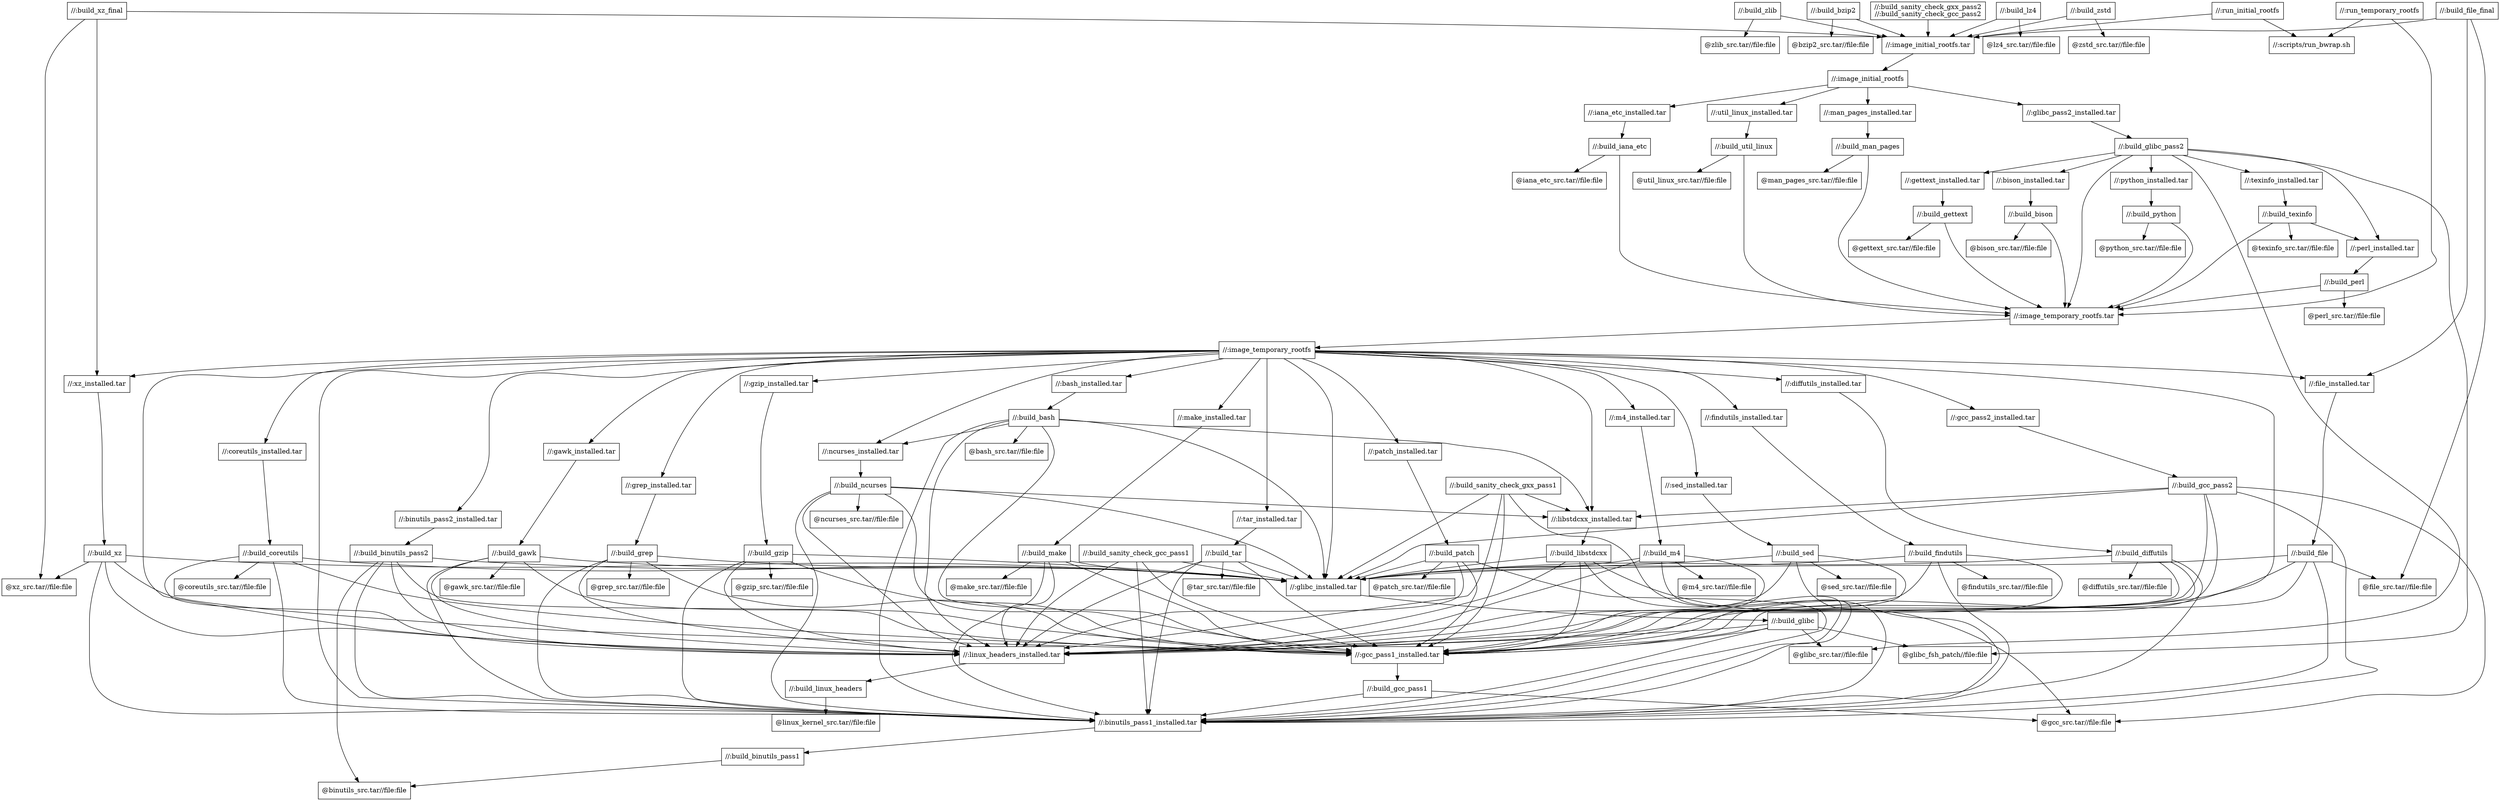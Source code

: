 digraph mygraph {
  node [shape=box];
  "//:build_sanity_check_gcc_pass1"
  "//:build_sanity_check_gcc_pass1" -> "//:binutils_pass1_installed.tar"
  "//:build_sanity_check_gcc_pass1" -> "//:gcc_pass1_installed.tar"
  "//:build_sanity_check_gcc_pass1" -> "//:glibc_installed.tar"
  "//:build_sanity_check_gcc_pass1" -> "//:linux_headers_installed.tar"
  "//:build_zlib"
  "//:build_zlib" -> "//:image_initial_rootfs.tar"
  "//:build_zlib" -> "@zlib_src.tar//file:file"
  "//:run_temporary_rootfs"
  "//:run_temporary_rootfs" -> "//:image_temporary_rootfs.tar"
  "//:run_temporary_rootfs" -> "//:scripts/run_bwrap.sh"
  "//:build_sanity_check_gxx_pass1"
  "//:build_sanity_check_gxx_pass1" -> "//:binutils_pass1_installed.tar"
  "//:build_sanity_check_gxx_pass1" -> "//:gcc_pass1_installed.tar"
  "//:build_sanity_check_gxx_pass1" -> "//:glibc_installed.tar"
  "//:build_sanity_check_gxx_pass1" -> "//:linux_headers_installed.tar"
  "//:build_sanity_check_gxx_pass1" -> "//:libstdcxx_installed.tar"
  "//:build_bzip2"
  "//:build_bzip2" -> "//:image_initial_rootfs.tar"
  "//:build_bzip2" -> "@bzip2_src.tar//file:file"
  "@bzip2_src.tar//file:file"
  "//:build_xz_final"
  "//:build_xz_final" -> "//:image_initial_rootfs.tar"
  "//:build_xz_final" -> "//:xz_installed.tar"
  "//:build_xz_final" -> "@xz_src.tar//file:file"
  "//:build_lz4"
  "//:build_lz4" -> "//:image_initial_rootfs.tar"
  "//:build_lz4" -> "@lz4_src.tar//file:file"
  "@lz4_src.tar//file:file"
  "//:run_initial_rootfs"
  "//:run_initial_rootfs" -> "//:image_initial_rootfs.tar"
  "//:run_initial_rootfs" -> "//:scripts/run_bwrap.sh"
  "//:scripts/run_bwrap.sh"
  "//:build_sanity_check_gxx_pass2\n//:build_sanity_check_gcc_pass2"
  "//:build_sanity_check_gxx_pass2\n//:build_sanity_check_gcc_pass2" -> "//:image_initial_rootfs.tar"
  "//:build_file_final"
  "//:build_file_final" -> "//:image_initial_rootfs.tar"
  "//:build_file_final" -> "//:file_installed.tar"
  "//:build_file_final" -> "@file_src.tar//file:file"
  "@zlib_src.tar//file:file"
  "//:build_zstd"
  "//:build_zstd" -> "@zstd_src.tar//file:file"
  "//:build_zstd" -> "//:image_initial_rootfs.tar"
  "//:image_initial_rootfs.tar"
  "//:image_initial_rootfs.tar" -> "//:image_initial_rootfs"
  "//:image_initial_rootfs"
  "//:image_initial_rootfs" -> "//:glibc_pass2_installed.tar"
  "//:image_initial_rootfs" -> "//:man_pages_installed.tar"
  "//:image_initial_rootfs" -> "//:iana_etc_installed.tar"
  "//:image_initial_rootfs" -> "//:util_linux_installed.tar"
  "//:util_linux_installed.tar"
  "//:util_linux_installed.tar" -> "//:build_util_linux"
  "//:iana_etc_installed.tar"
  "//:iana_etc_installed.tar" -> "//:build_iana_etc"
  "//:build_iana_etc"
  "//:build_iana_etc" -> "//:image_temporary_rootfs.tar"
  "//:build_iana_etc" -> "@iana_etc_src.tar//file:file"
  "@iana_etc_src.tar//file:file"
  "//:man_pages_installed.tar"
  "//:man_pages_installed.tar" -> "//:build_man_pages"
  "//:build_man_pages"
  "//:build_man_pages" -> "//:image_temporary_rootfs.tar"
  "//:build_man_pages" -> "@man_pages_src.tar//file:file"
  "@man_pages_src.tar//file:file"
  "//:glibc_pass2_installed.tar"
  "//:glibc_pass2_installed.tar" -> "//:build_glibc_pass2"
  "//:build_glibc_pass2"
  "//:build_glibc_pass2" -> "//:image_temporary_rootfs.tar"
  "//:build_glibc_pass2" -> "@glibc_src.tar//file:file"
  "//:build_glibc_pass2" -> "@glibc_fsh_patch//file:file"
  "//:build_glibc_pass2" -> "//:bison_installed.tar"
  "//:build_glibc_pass2" -> "//:python_installed.tar"
  "//:build_glibc_pass2" -> "//:texinfo_installed.tar"
  "//:build_glibc_pass2" -> "//:perl_installed.tar"
  "//:build_glibc_pass2" -> "//:gettext_installed.tar"
  "//:gettext_installed.tar"
  "//:gettext_installed.tar" -> "//:build_gettext"
  "//:build_gettext"
  "//:build_gettext" -> "//:image_temporary_rootfs.tar"
  "//:build_gettext" -> "@gettext_src.tar//file:file"
  "@gettext_src.tar//file:file"
  "//:texinfo_installed.tar"
  "//:texinfo_installed.tar" -> "//:build_texinfo"
  "//:build_texinfo"
  "//:build_texinfo" -> "//:image_temporary_rootfs.tar"
  "//:build_texinfo" -> "@texinfo_src.tar//file:file"
  "//:build_texinfo" -> "//:perl_installed.tar"
  "//:perl_installed.tar"
  "//:perl_installed.tar" -> "//:build_perl"
  "//:build_perl"
  "//:build_perl" -> "@perl_src.tar//file:file"
  "//:build_perl" -> "//:image_temporary_rootfs.tar"
  "@perl_src.tar//file:file"
  "@texinfo_src.tar//file:file"
  "//:python_installed.tar"
  "//:python_installed.tar" -> "//:build_python"
  "//:build_python"
  "//:build_python" -> "//:image_temporary_rootfs.tar"
  "//:build_python" -> "@python_src.tar//file:file"
  "@python_src.tar//file:file"
  "//:bison_installed.tar"
  "//:bison_installed.tar" -> "//:build_bison"
  "//:build_bison"
  "//:build_bison" -> "//:image_temporary_rootfs.tar"
  "//:build_bison" -> "@bison_src.tar//file:file"
  "@bison_src.tar//file:file"
  "@zstd_src.tar//file:file"
  "//:build_util_linux"
  "//:build_util_linux" -> "//:image_temporary_rootfs.tar"
  "//:build_util_linux" -> "@util_linux_src.tar//file:file"
  "@util_linux_src.tar//file:file"
  "//:image_temporary_rootfs.tar"
  "//:image_temporary_rootfs.tar" -> "//:image_temporary_rootfs"
  "//:image_temporary_rootfs"
  "//:image_temporary_rootfs" -> "//:binutils_pass1_installed.tar"
  "//:image_temporary_rootfs" -> "//:gcc_pass1_installed.tar"
  "//:image_temporary_rootfs" -> "//:linux_headers_installed.tar"
  "//:image_temporary_rootfs" -> "//:glibc_installed.tar"
  "//:image_temporary_rootfs" -> "//:libstdcxx_installed.tar"
  "//:image_temporary_rootfs" -> "//:m4_installed.tar"
  "//:image_temporary_rootfs" -> "//:ncurses_installed.tar"
  "//:image_temporary_rootfs" -> "//:bash_installed.tar"
  "//:image_temporary_rootfs" -> "//:coreutils_installed.tar"
  "//:image_temporary_rootfs" -> "//:diffutils_installed.tar"
  "//:image_temporary_rootfs" -> "//:file_installed.tar"
  "//:image_temporary_rootfs" -> "//:findutils_installed.tar"
  "//:image_temporary_rootfs" -> "//:gawk_installed.tar"
  "//:image_temporary_rootfs" -> "//:grep_installed.tar"
  "//:image_temporary_rootfs" -> "//:gzip_installed.tar"
  "//:image_temporary_rootfs" -> "//:make_installed.tar"
  "//:image_temporary_rootfs" -> "//:patch_installed.tar"
  "//:image_temporary_rootfs" -> "//:sed_installed.tar"
  "//:image_temporary_rootfs" -> "//:tar_installed.tar"
  "//:image_temporary_rootfs" -> "//:xz_installed.tar"
  "//:image_temporary_rootfs" -> "//:binutils_pass2_installed.tar"
  "//:image_temporary_rootfs" -> "//:gcc_pass2_installed.tar"
  "//:gcc_pass2_installed.tar"
  "//:gcc_pass2_installed.tar" -> "//:build_gcc_pass2"
  "//:build_gcc_pass2"
  "//:build_gcc_pass2" -> "//:binutils_pass1_installed.tar"
  "//:build_gcc_pass2" -> "//:gcc_pass1_installed.tar"
  "//:build_gcc_pass2" -> "@gcc_src.tar//file:file"
  "//:build_gcc_pass2" -> "//:glibc_installed.tar"
  "//:build_gcc_pass2" -> "//:linux_headers_installed.tar"
  "//:build_gcc_pass2" -> "//:libstdcxx_installed.tar"
  "//:binutils_pass2_installed.tar"
  "//:binutils_pass2_installed.tar" -> "//:build_binutils_pass2"
  "//:build_binutils_pass2"
  "//:build_binutils_pass2" -> "//:binutils_pass1_installed.tar"
  "//:build_binutils_pass2" -> "@binutils_src.tar//file:file"
  "//:build_binutils_pass2" -> "//:gcc_pass1_installed.tar"
  "//:build_binutils_pass2" -> "//:glibc_installed.tar"
  "//:build_binutils_pass2" -> "//:linux_headers_installed.tar"
  "//:xz_installed.tar"
  "//:xz_installed.tar" -> "//:build_xz"
  "//:build_xz"
  "//:build_xz" -> "//:binutils_pass1_installed.tar"
  "//:build_xz" -> "//:gcc_pass1_installed.tar"
  "//:build_xz" -> "@xz_src.tar//file:file"
  "//:build_xz" -> "//:glibc_installed.tar"
  "//:build_xz" -> "//:linux_headers_installed.tar"
  "@xz_src.tar//file:file"
  "//:tar_installed.tar"
  "//:tar_installed.tar" -> "//:build_tar"
  "//:build_tar"
  "//:build_tar" -> "//:binutils_pass1_installed.tar"
  "//:build_tar" -> "@tar_src.tar//file:file"
  "//:build_tar" -> "//:gcc_pass1_installed.tar"
  "//:build_tar" -> "//:glibc_installed.tar"
  "//:build_tar" -> "//:linux_headers_installed.tar"
  "@tar_src.tar//file:file"
  "//:sed_installed.tar"
  "//:sed_installed.tar" -> "//:build_sed"
  "//:build_sed"
  "//:build_sed" -> "//:binutils_pass1_installed.tar"
  "//:build_sed" -> "//:gcc_pass1_installed.tar"
  "//:build_sed" -> "//:glibc_installed.tar"
  "//:build_sed" -> "@sed_src.tar//file:file"
  "//:build_sed" -> "//:linux_headers_installed.tar"
  "@sed_src.tar//file:file"
  "//:patch_installed.tar"
  "//:patch_installed.tar" -> "//:build_patch"
  "//:build_patch"
  "//:build_patch" -> "//:binutils_pass1_installed.tar"
  "//:build_patch" -> "//:gcc_pass1_installed.tar"
  "//:build_patch" -> "//:glibc_installed.tar"
  "//:build_patch" -> "@patch_src.tar//file:file"
  "//:build_patch" -> "//:linux_headers_installed.tar"
  "@patch_src.tar//file:file"
  "//:make_installed.tar"
  "//:make_installed.tar" -> "//:build_make"
  "//:build_make"
  "//:build_make" -> "//:binutils_pass1_installed.tar"
  "//:build_make" -> "@make_src.tar//file:file"
  "//:build_make" -> "//:gcc_pass1_installed.tar"
  "//:build_make" -> "//:glibc_installed.tar"
  "//:build_make" -> "//:linux_headers_installed.tar"
  "@make_src.tar//file:file"
  "//:gzip_installed.tar"
  "//:gzip_installed.tar" -> "//:build_gzip"
  "//:build_gzip"
  "//:build_gzip" -> "//:binutils_pass1_installed.tar"
  "//:build_gzip" -> "//:gcc_pass1_installed.tar"
  "//:build_gzip" -> "//:glibc_installed.tar"
  "//:build_gzip" -> "@gzip_src.tar//file:file"
  "//:build_gzip" -> "//:linux_headers_installed.tar"
  "@gzip_src.tar//file:file"
  "//:grep_installed.tar"
  "//:grep_installed.tar" -> "//:build_grep"
  "//:build_grep"
  "//:build_grep" -> "//:binutils_pass1_installed.tar"
  "//:build_grep" -> "@grep_src.tar//file:file"
  "//:build_grep" -> "//:gcc_pass1_installed.tar"
  "//:build_grep" -> "//:glibc_installed.tar"
  "//:build_grep" -> "//:linux_headers_installed.tar"
  "@grep_src.tar//file:file"
  "//:gawk_installed.tar"
  "//:gawk_installed.tar" -> "//:build_gawk"
  "//:build_gawk"
  "//:build_gawk" -> "//:binutils_pass1_installed.tar"
  "//:build_gawk" -> "//:gcc_pass1_installed.tar"
  "//:build_gawk" -> "@gawk_src.tar//file:file"
  "//:build_gawk" -> "//:glibc_installed.tar"
  "//:build_gawk" -> "//:linux_headers_installed.tar"
  "@gawk_src.tar//file:file"
  "//:file_installed.tar"
  "//:file_installed.tar" -> "//:build_file"
  "//:build_file"
  "//:build_file" -> "//:binutils_pass1_installed.tar"
  "//:build_file" -> "//:gcc_pass1_installed.tar"
  "//:build_file" -> "//:glibc_installed.tar"
  "//:build_file" -> "@file_src.tar//file:file"
  "//:build_file" -> "//:linux_headers_installed.tar"
  "@file_src.tar//file:file"
  "//:diffutils_installed.tar"
  "//:diffutils_installed.tar" -> "//:build_diffutils"
  "//:build_diffutils"
  "//:build_diffutils" -> "//:binutils_pass1_installed.tar"
  "//:build_diffutils" -> "//:gcc_pass1_installed.tar"
  "//:build_diffutils" -> "//:glibc_installed.tar"
  "//:build_diffutils" -> "@diffutils_src.tar//file:file"
  "//:build_diffutils" -> "//:linux_headers_installed.tar"
  "@diffutils_src.tar//file:file"
  "//:coreutils_installed.tar"
  "//:coreutils_installed.tar" -> "//:build_coreutils"
  "//:build_coreutils"
  "//:build_coreutils" -> "//:binutils_pass1_installed.tar"
  "//:build_coreutils" -> "@coreutils_src.tar//file:file"
  "//:build_coreutils" -> "//:gcc_pass1_installed.tar"
  "//:build_coreutils" -> "//:glibc_installed.tar"
  "//:build_coreutils" -> "//:linux_headers_installed.tar"
  "@coreutils_src.tar//file:file"
  "//:bash_installed.tar"
  "//:bash_installed.tar" -> "//:build_bash"
  "//:build_bash"
  "//:build_bash" -> "//:binutils_pass1_installed.tar"
  "//:build_bash" -> "//:gcc_pass1_installed.tar"
  "//:build_bash" -> "//:glibc_installed.tar"
  "//:build_bash" -> "@bash_src.tar//file:file"
  "//:build_bash" -> "//:linux_headers_installed.tar"
  "//:build_bash" -> "//:libstdcxx_installed.tar"
  "//:build_bash" -> "//:ncurses_installed.tar"
  "@bash_src.tar//file:file"
  "//:ncurses_installed.tar"
  "//:ncurses_installed.tar" -> "//:build_ncurses"
  "//:build_ncurses"
  "//:build_ncurses" -> "//:binutils_pass1_installed.tar"
  "//:build_ncurses" -> "//:gcc_pass1_installed.tar"
  "//:build_ncurses" -> "//:glibc_installed.tar"
  "//:build_ncurses" -> "@ncurses_src.tar//file:file"
  "//:build_ncurses" -> "//:libstdcxx_installed.tar"
  "//:build_ncurses" -> "//:linux_headers_installed.tar"
  "@ncurses_src.tar//file:file"
  "//:m4_installed.tar"
  "//:m4_installed.tar" -> "//:build_m4"
  "//:build_m4"
  "//:build_m4" -> "//:binutils_pass1_installed.tar"
  "//:build_m4" -> "//:gcc_pass1_installed.tar"
  "//:build_m4" -> "//:glibc_installed.tar"
  "//:build_m4" -> "//:linux_headers_installed.tar"
  "//:build_m4" -> "@m4_src.tar//file:file"
  "@m4_src.tar//file:file"
  "//:libstdcxx_installed.tar"
  "//:libstdcxx_installed.tar" -> "//:build_libstdcxx"
  "//:findutils_installed.tar"
  "//:findutils_installed.tar" -> "//:build_findutils"
  "//:build_findutils"
  "//:build_findutils" -> "//:binutils_pass1_installed.tar"
  "//:build_findutils" -> "@findutils_src.tar//file:file"
  "//:build_findutils" -> "//:gcc_pass1_installed.tar"
  "//:build_findutils" -> "//:glibc_installed.tar"
  "//:build_findutils" -> "//:linux_headers_installed.tar"
  "@findutils_src.tar//file:file"
  "//:build_libstdcxx"
  "//:build_libstdcxx" -> "@gcc_src.tar//file:file"
  "//:build_libstdcxx" -> "//:binutils_pass1_installed.tar"
  "//:build_libstdcxx" -> "//:gcc_pass1_installed.tar"
  "//:build_libstdcxx" -> "//:glibc_installed.tar"
  "//:build_libstdcxx" -> "//:linux_headers_installed.tar"
  "//:glibc_installed.tar"
  "//:glibc_installed.tar" -> "//:build_glibc"
  "//:build_glibc"
  "//:build_glibc" -> "//:linux_headers_installed.tar"
  "//:build_glibc" -> "//:binutils_pass1_installed.tar"
  "//:build_glibc" -> "//:gcc_pass1_installed.tar"
  "//:build_glibc" -> "@glibc_fsh_patch//file:file"
  "//:build_glibc" -> "@glibc_src.tar//file:file"
  "@glibc_src.tar//file:file"
  "@glibc_fsh_patch//file:file"
  "//:linux_headers_installed.tar"
  "//:linux_headers_installed.tar" -> "//:build_linux_headers"
  "//:build_linux_headers"
  "//:build_linux_headers" -> "@linux_kernel_src.tar//file:file"
  "@linux_kernel_src.tar//file:file"
  "//:gcc_pass1_installed.tar"
  "//:gcc_pass1_installed.tar" -> "//:build_gcc_pass1"
  "//:build_gcc_pass1"
  "//:build_gcc_pass1" -> "//:binutils_pass1_installed.tar"
  "//:build_gcc_pass1" -> "@gcc_src.tar//file:file"
  "//:binutils_pass1_installed.tar"
  "//:binutils_pass1_installed.tar" -> "//:build_binutils_pass1"
  "//:build_binutils_pass1"
  "//:build_binutils_pass1" -> "@binutils_src.tar//file:file"
  "@binutils_src.tar//file:file"
  "@gcc_src.tar//file:file"
}
